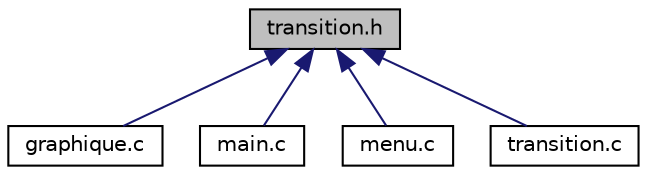 digraph "transition.h"
{
 // LATEX_PDF_SIZE
  edge [fontname="Helvetica",fontsize="10",labelfontname="Helvetica",labelfontsize="10"];
  node [fontname="Helvetica",fontsize="10",shape=record];
  Node1 [label="transition.h",height=0.2,width=0.4,color="black", fillcolor="grey75", style="filled", fontcolor="black",tooltip="Header regroupant toutes les fonctions appelant des fonctions graphique et logique."];
  Node1 -> Node2 [dir="back",color="midnightblue",fontsize="10",style="solid"];
  Node2 [label="graphique.c",height=0.2,width=0.4,color="black", fillcolor="white", style="filled",URL="$graphique_8c.html",tooltip="Module gérant la partie graphique du jeu."];
  Node1 -> Node3 [dir="back",color="midnightblue",fontsize="10",style="solid"];
  Node3 [label="main.c",height=0.2,width=0.4,color="black", fillcolor="white", style="filled",URL="$main_8c.html",tooltip="Programme principal initial du niveau 3 + extensions."];
  Node1 -> Node4 [dir="back",color="midnightblue",fontsize="10",style="solid"];
  Node4 [label="menu.c",height=0.2,width=0.4,color="black", fillcolor="white", style="filled",URL="$menu_8c.html",tooltip="Module gérant le fonctionnement du menu."];
  Node1 -> Node5 [dir="back",color="midnightblue",fontsize="10",style="solid"];
  Node5 [label="transition.c",height=0.2,width=0.4,color="black", fillcolor="white", style="filled",URL="$transition_8c.html",tooltip="Module gérant la transition entre les modules différents modules."];
}
